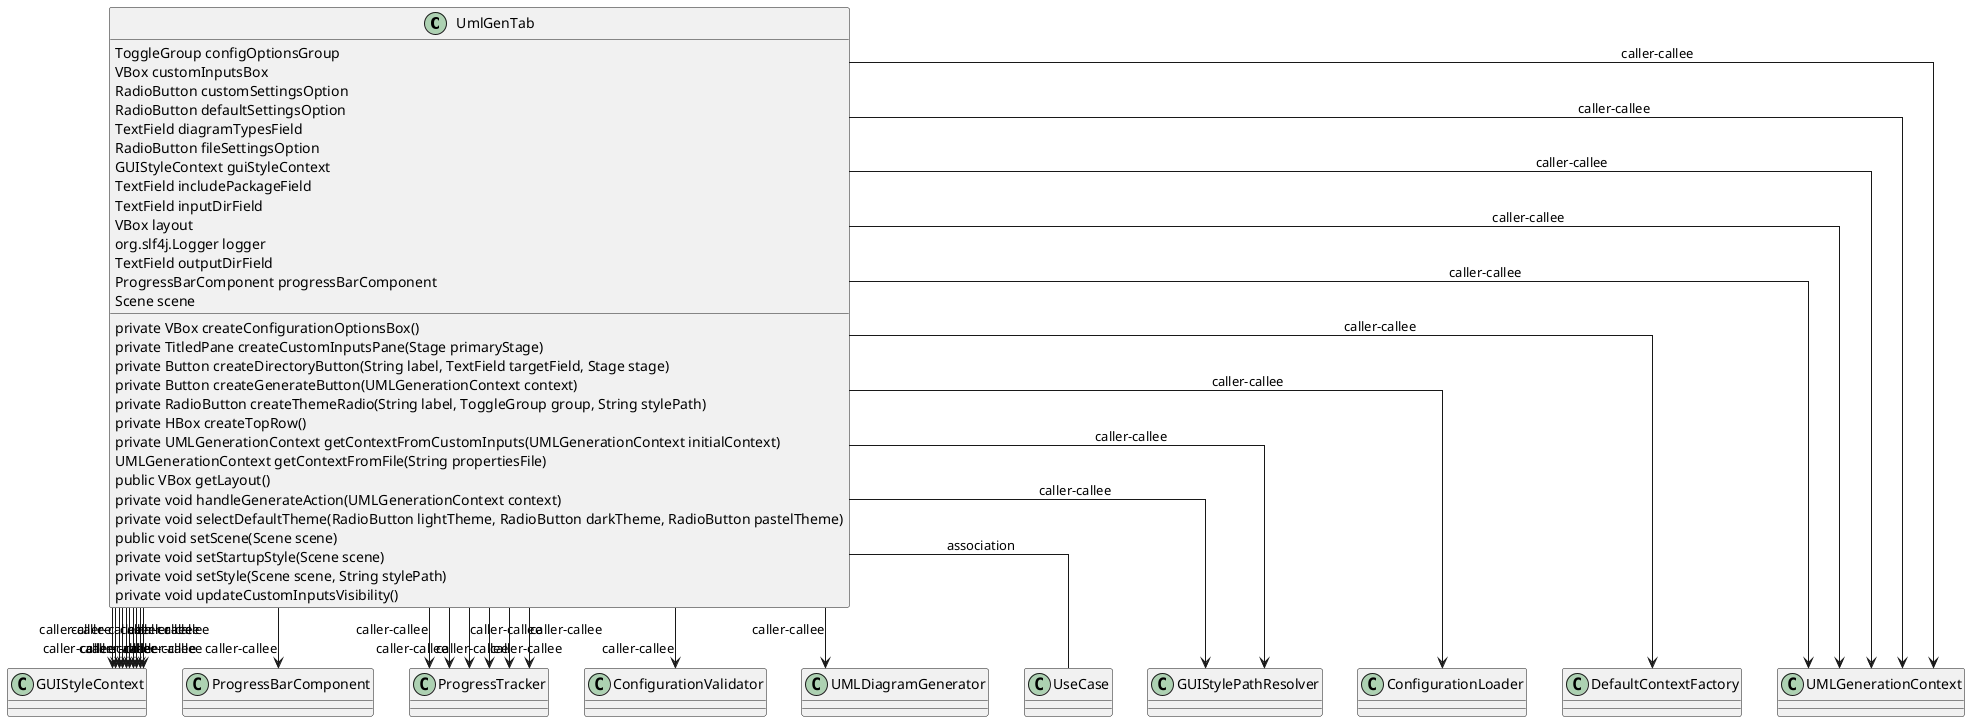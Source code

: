 @startuml
skinparam linetype Ortho
class UmlGenTab {
    ToggleGroup configOptionsGroup
    VBox customInputsBox
    RadioButton customSettingsOption
    RadioButton defaultSettingsOption
    TextField diagramTypesField
    RadioButton fileSettingsOption
    GUIStyleContext guiStyleContext
    TextField includePackageField
    TextField inputDirField
    VBox layout
    org.slf4j.Logger logger
    TextField outputDirField
    ProgressBarComponent progressBarComponent
    Scene scene
    private VBox createConfigurationOptionsBox()
    private TitledPane createCustomInputsPane(Stage primaryStage)
    private Button createDirectoryButton(String label, TextField targetField, Stage stage)
    private Button createGenerateButton(UMLGenerationContext context)
    private RadioButton createThemeRadio(String label, ToggleGroup group, String stylePath)
    private HBox createTopRow()
    private UMLGenerationContext getContextFromCustomInputs(UMLGenerationContext initialContext)
     UMLGenerationContext getContextFromFile(String propertiesFile)
    public VBox getLayout()
    private void handleGenerateAction(UMLGenerationContext context)
    private void selectDefaultTheme(RadioButton lightTheme, RadioButton darkTheme, RadioButton pastelTheme)
    public void setScene(Scene scene)
    private void setStartupStyle(Scene scene)
    private void setStyle(Scene scene, String stylePath)
    private void updateCustomInputsVisibility()
}
UmlGenTab --> GUIStyleContext : caller-callee
UmlGenTab --> GUIStyleContext : caller-callee
UmlGenTab --> GUIStyleContext : caller-callee
UmlGenTab --> ProgressBarComponent : caller-callee
UmlGenTab --> ProgressTracker : caller-callee
UmlGenTab --> ProgressTracker : caller-callee
UmlGenTab --> ConfigurationValidator : caller-callee
UmlGenTab --> ProgressTracker : caller-callee
UmlGenTab --> UMLDiagramGenerator : caller-callee
UmlGenTab --> ProgressTracker : caller-callee
UmlGenTab --> ProgressTracker : caller-callee
UmlGenTab --> ProgressTracker : caller-callee
UmlGenTab -- UseCase : association
UmlGenTab --> GUIStyleContext : caller-callee
UmlGenTab --> GUIStyleContext : caller-callee
UmlGenTab --> GUIStylePathResolver : caller-callee
UmlGenTab --> GUIStylePathResolver : caller-callee
UmlGenTab --> GUIStyleContext : caller-callee
UmlGenTab --> GUIStyleContext : caller-callee
UmlGenTab --> GUIStyleContext : caller-callee
UmlGenTab --> GUIStyleContext : caller-callee
UmlGenTab --> GUIStyleContext : caller-callee
UmlGenTab --> ConfigurationLoader : caller-callee
UmlGenTab --> DefaultContextFactory : caller-callee
UmlGenTab --> UMLGenerationContext : caller-callee
UmlGenTab --> UMLGenerationContext : caller-callee
UmlGenTab --> UMLGenerationContext : caller-callee
UmlGenTab --> UMLGenerationContext : caller-callee
UmlGenTab --> UMLGenerationContext : caller-callee
@enduml
